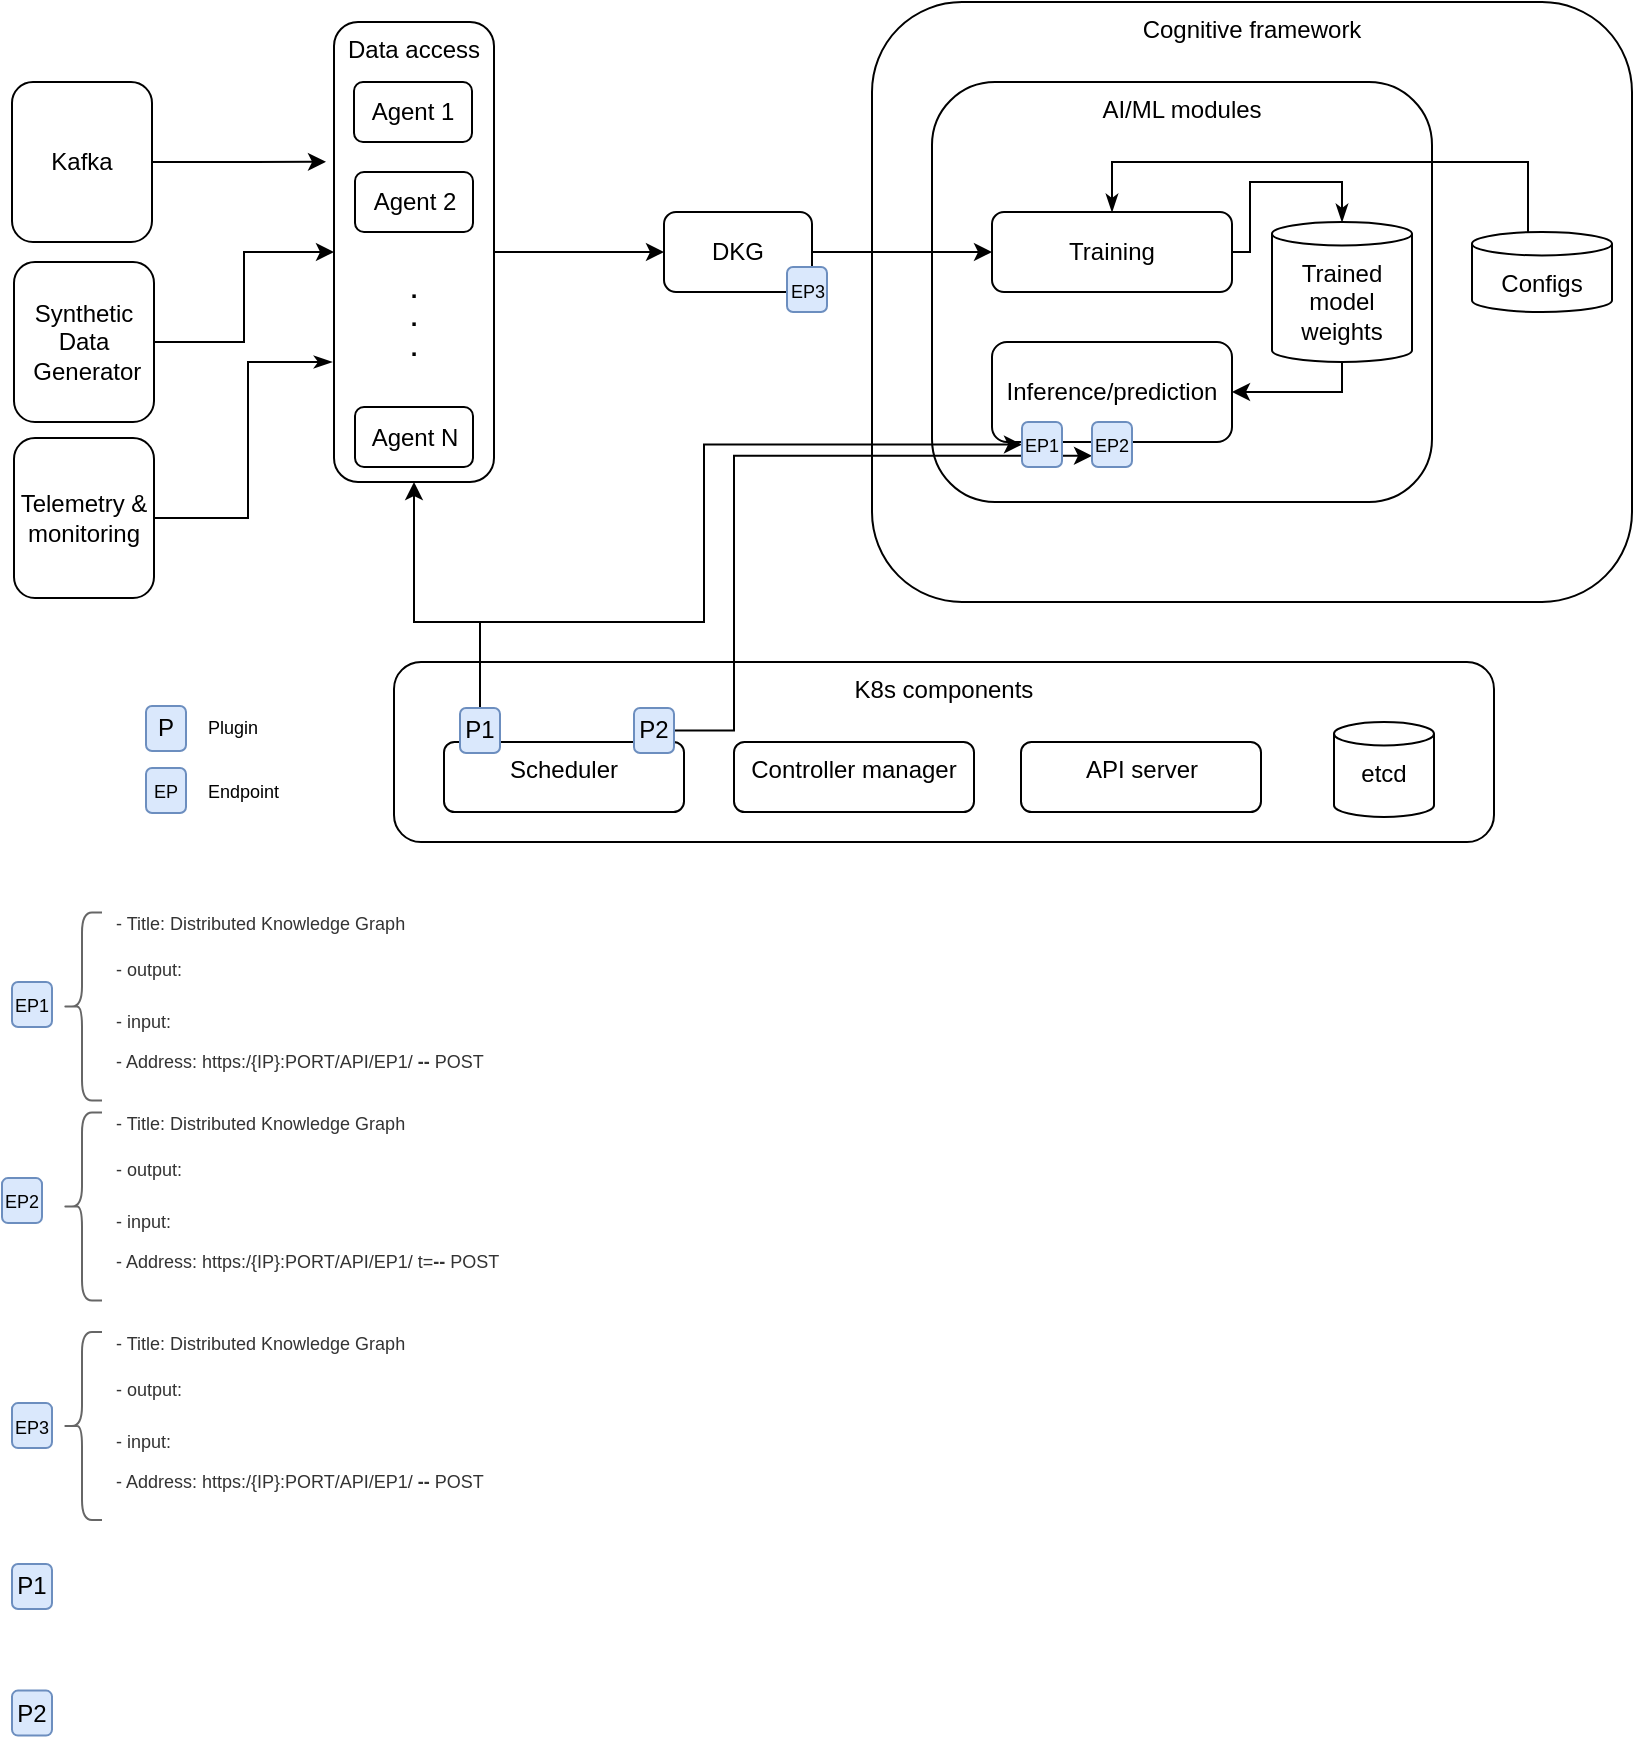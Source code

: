 <mxfile version="23.1.5" type="google">
  <diagram id="cuizssajeMlx3S_E_7xc" name="Page-1">
    <mxGraphModel grid="0" page="0" gridSize="10" guides="1" tooltips="1" connect="1" arrows="1" fold="1" pageScale="1" pageWidth="1169" pageHeight="827" background="none" math="0" shadow="0">
      <root>
        <mxCell id="0" />
        <mxCell id="1" parent="0" />
        <mxCell id="_Z--4nQu98meGDscrICM-1" value="Cognitive framework" style="rounded=1;whiteSpace=wrap;html=1;verticalAlign=top;fillColor=default;strokeColor=default;fontColor=default;" vertex="1" parent="1">
          <mxGeometry x="660" y="650" width="380" height="300" as="geometry" />
        </mxCell>
        <mxCell id="_Z--4nQu98meGDscrICM-2" value="AI/ML modules" style="rounded=1;whiteSpace=wrap;html=1;verticalAlign=top;fillColor=default;strokeColor=default;fontColor=default;" vertex="1" parent="1">
          <mxGeometry x="690" y="690" width="250" height="210" as="geometry" />
        </mxCell>
        <mxCell id="_Z--4nQu98meGDscrICM-3" style="edgeStyle=orthogonalEdgeStyle;rounded=0;orthogonalLoop=1;jettySize=auto;html=1;exitX=0.5;exitY=1;exitDx=0;exitDy=0;" edge="1" parent="1">
          <mxGeometry relative="1" as="geometry">
            <mxPoint x="785" y="835" as="sourcePoint" />
            <mxPoint x="785" y="835" as="targetPoint" />
          </mxGeometry>
        </mxCell>
        <mxCell id="_Z--4nQu98meGDscrICM-4" style="edgeStyle=orthogonalEdgeStyle;rounded=0;orthogonalLoop=1;jettySize=auto;html=1;entryX=1;entryY=0.5;entryDx=0;entryDy=0;" edge="1" parent="1" source="_Z--4nQu98meGDscrICM-5" target="_Z--4nQu98meGDscrICM-18">
          <mxGeometry relative="1" as="geometry">
            <Array as="points">
              <mxPoint x="895" y="845" />
            </Array>
          </mxGeometry>
        </mxCell>
        <mxCell id="_Z--4nQu98meGDscrICM-5" value="Trained&lt;br&gt;model&lt;br&gt;weights" style="shape=cylinder3;whiteSpace=wrap;html=1;boundedLbl=1;backgroundOutline=1;size=5.857;align=center;verticalAlign=top;" vertex="1" parent="1">
          <mxGeometry x="860" y="760" width="70" height="70" as="geometry" />
        </mxCell>
        <mxCell id="_Z--4nQu98meGDscrICM-6" style="edgeStyle=orthogonalEdgeStyle;rounded=0;orthogonalLoop=1;jettySize=auto;html=1;entryX=0.5;entryY=0;entryDx=0;entryDy=0;labelBackgroundColor=default;fontColor=default;startArrow=none;startFill=0;endArrow=classicThin;endFill=1;strokeColor=default;" edge="1" parent="1" source="_Z--4nQu98meGDscrICM-7" target="_Z--4nQu98meGDscrICM-17">
          <mxGeometry relative="1" as="geometry">
            <Array as="points">
              <mxPoint x="988" y="730" />
              <mxPoint x="780" y="730" />
            </Array>
          </mxGeometry>
        </mxCell>
        <mxCell id="_Z--4nQu98meGDscrICM-7" value="Configs" style="shape=cylinder3;whiteSpace=wrap;html=1;boundedLbl=1;backgroundOutline=1;size=5.857;align=center;verticalAlign=top;fillColor=default;strokeColor=default;fontColor=default;" vertex="1" parent="1">
          <mxGeometry x="960" y="765" width="70" height="40" as="geometry" />
        </mxCell>
        <mxCell id="_Z--4nQu98meGDscrICM-8" value="K8s components" style="rounded=1;whiteSpace=wrap;html=1;align=center;verticalAlign=top;" vertex="1" parent="1">
          <mxGeometry x="421" y="980" width="550" height="90" as="geometry" />
        </mxCell>
        <mxCell id="_Z--4nQu98meGDscrICM-9" value="Scheduler" style="rounded=1;whiteSpace=wrap;html=1;align=center;verticalAlign=top;" vertex="1" parent="1">
          <mxGeometry x="446" y="1020" width="120" height="35" as="geometry" />
        </mxCell>
        <mxCell id="_Z--4nQu98meGDscrICM-10" value="Controller manager" style="rounded=1;whiteSpace=wrap;html=1;align=center;verticalAlign=top;" vertex="1" parent="1">
          <mxGeometry x="591" y="1020" width="120" height="35" as="geometry" />
        </mxCell>
        <mxCell id="_Z--4nQu98meGDscrICM-11" value="API server" style="rounded=1;whiteSpace=wrap;html=1;align=center;verticalAlign=top;" vertex="1" parent="1">
          <mxGeometry x="734.5" y="1020" width="120" height="35" as="geometry" />
        </mxCell>
        <mxCell id="_Z--4nQu98meGDscrICM-12" value="etcd" style="shape=cylinder3;whiteSpace=wrap;html=1;boundedLbl=1;backgroundOutline=1;size=5.857;align=center;verticalAlign=top;" vertex="1" parent="1">
          <mxGeometry x="891" y="1010" width="50" height="47.5" as="geometry" />
        </mxCell>
        <mxCell id="_Z--4nQu98meGDscrICM-13" value="" style="edgeStyle=orthogonalEdgeStyle;rounded=0;orthogonalLoop=1;jettySize=auto;html=1;fontSize=9;entryX=-0.05;entryY=0.304;entryDx=0;entryDy=0;entryPerimeter=0;" edge="1" parent="1" source="_Z--4nQu98meGDscrICM-15" target="_Z--4nQu98meGDscrICM-19">
          <mxGeometry relative="1" as="geometry" />
        </mxCell>
        <mxCell id="_Z--4nQu98meGDscrICM-14" value="" style="edgeStyle=orthogonalEdgeStyle;rounded=0;orthogonalLoop=1;jettySize=auto;html=1;startArrow=classicThin;startFill=1;endArrow=none;endFill=0;" edge="1" parent="1" target="_Z--4nQu98meGDscrICM-31">
          <mxGeometry relative="1" as="geometry">
            <mxPoint x="390" y="830" as="sourcePoint" />
            <Array as="points">
              <mxPoint x="348" y="830" />
              <mxPoint x="348" y="908" />
            </Array>
          </mxGeometry>
        </mxCell>
        <mxCell id="_Z--4nQu98meGDscrICM-15" value="Kafka" style="rounded=1;whiteSpace=wrap;html=1;align=center;verticalAlign=middle;horizontal=1;" vertex="1" parent="1">
          <mxGeometry x="230" y="690" width="70" height="80" as="geometry" />
        </mxCell>
        <mxCell id="_Z--4nQu98meGDscrICM-16" style="edgeStyle=orthogonalEdgeStyle;rounded=0;orthogonalLoop=1;jettySize=auto;html=1;labelBackgroundColor=default;fontColor=default;startArrow=none;startFill=0;endArrow=classicThin;endFill=1;strokeColor=default;entryX=0.5;entryY=0;entryDx=0;entryDy=0;entryPerimeter=0;" edge="1" parent="1" source="_Z--4nQu98meGDscrICM-17" target="_Z--4nQu98meGDscrICM-5">
          <mxGeometry relative="1" as="geometry">
            <Array as="points">
              <mxPoint x="849" y="775" />
              <mxPoint x="849" y="740" />
              <mxPoint x="895" y="740" />
            </Array>
          </mxGeometry>
        </mxCell>
        <mxCell id="_Z--4nQu98meGDscrICM-17" value="Training" style="rounded=1;whiteSpace=wrap;html=1;strokeColor=#000000;fillColor=none;align=center;verticalAlign=middle;" vertex="1" parent="1">
          <mxGeometry x="720" y="755" width="120" height="40" as="geometry" />
        </mxCell>
        <mxCell id="_Z--4nQu98meGDscrICM-18" value="Inference/prediction" style="rounded=1;whiteSpace=wrap;html=1;fontColor=default;strokeColor=default;fillColor=default;align=center;verticalAlign=middle;" vertex="1" parent="1">
          <mxGeometry x="720" y="820" width="120" height="50" as="geometry" />
        </mxCell>
        <mxCell id="ufqtZpouscinYUaXss-J-1" style="edgeStyle=orthogonalEdgeStyle;rounded=0;orthogonalLoop=1;jettySize=auto;html=1;entryX=0;entryY=0.5;entryDx=0;entryDy=0;" edge="1" parent="1" source="_Z--4nQu98meGDscrICM-19" target="Z0Bv__up11zcLfyj-zAm-14">
          <mxGeometry relative="1" as="geometry" />
        </mxCell>
        <mxCell id="_Z--4nQu98meGDscrICM-19" value="Data access" style="rounded=1;whiteSpace=wrap;html=1;fontColor=default;strokeColor=default;fillColor=default;align=center;verticalAlign=top;" vertex="1" parent="1">
          <mxGeometry x="391" y="660" width="80" height="230" as="geometry" />
        </mxCell>
        <mxCell id="_Z--4nQu98meGDscrICM-21" style="edgeStyle=orthogonalEdgeStyle;rounded=0;orthogonalLoop=1;jettySize=auto;html=1;fontSize=9;" edge="1" parent="1" source="_Z--4nQu98meGDscrICM-22" target="_Z--4nQu98meGDscrICM-25">
          <mxGeometry relative="1" as="geometry">
            <Array as="points">
              <mxPoint x="464" y="960" />
              <mxPoint x="576" y="960" />
            </Array>
          </mxGeometry>
        </mxCell>
        <mxCell id="_Z--4nQu98meGDscrICM-22" value="P1" style="rounded=1;whiteSpace=wrap;html=1;fillColor=#dae8fc;strokeColor=#6c8ebf;" vertex="1" parent="1">
          <mxGeometry x="454" y="1003" width="20" height="22.5" as="geometry" />
        </mxCell>
        <mxCell id="_Z--4nQu98meGDscrICM-23" style="edgeStyle=orthogonalEdgeStyle;rounded=0;orthogonalLoop=1;jettySize=auto;html=1;entryX=0;entryY=0.75;entryDx=0;entryDy=0;fontSize=9;" edge="1" parent="1" source="_Z--4nQu98meGDscrICM-24" target="_Z--4nQu98meGDscrICM-26">
          <mxGeometry relative="1" as="geometry">
            <Array as="points">
              <mxPoint x="591" y="1014" />
              <mxPoint x="591" y="877" />
            </Array>
          </mxGeometry>
        </mxCell>
        <mxCell id="_Z--4nQu98meGDscrICM-24" value="P2" style="rounded=1;whiteSpace=wrap;html=1;fillColor=#dae8fc;strokeColor=#6c8ebf;" vertex="1" parent="1">
          <mxGeometry x="541" y="1003" width="20" height="22.5" as="geometry" />
        </mxCell>
        <mxCell id="_Z--4nQu98meGDscrICM-25" value="&lt;font style=&quot;font-size: 9px&quot;&gt;EP1&lt;/font&gt;" style="rounded=1;whiteSpace=wrap;html=1;fillColor=#dae8fc;strokeColor=#6c8ebf;" vertex="1" parent="1">
          <mxGeometry x="735" y="860" width="20" height="22.5" as="geometry" />
        </mxCell>
        <mxCell id="_Z--4nQu98meGDscrICM-26" value="&lt;font style=&quot;font-size: 9px&quot;&gt;EP2&lt;/font&gt;" style="rounded=1;whiteSpace=wrap;html=1;fillColor=#dae8fc;strokeColor=#6c8ebf;" vertex="1" parent="1">
          <mxGeometry x="770" y="860" width="20" height="22.5" as="geometry" />
        </mxCell>
        <mxCell id="_Z--4nQu98meGDscrICM-27" value="P" style="rounded=1;whiteSpace=wrap;html=1;fillColor=#dae8fc;strokeColor=#6c8ebf;" vertex="1" parent="1">
          <mxGeometry x="297" y="1002" width="20" height="22.5" as="geometry" />
        </mxCell>
        <mxCell id="_Z--4nQu98meGDscrICM-28" value="&lt;font style=&quot;font-size: 9px&quot;&gt;EP&lt;/font&gt;" style="rounded=1;whiteSpace=wrap;html=1;fillColor=#dae8fc;strokeColor=#6c8ebf;" vertex="1" parent="1">
          <mxGeometry x="297" y="1033" width="20" height="22.5" as="geometry" />
        </mxCell>
        <mxCell id="_Z--4nQu98meGDscrICM-29" value="Plugin" style="text;html=1;strokeColor=none;fillColor=none;align=left;verticalAlign=middle;whiteSpace=wrap;rounded=0;dashed=1;fontSize=9;" vertex="1" parent="1">
          <mxGeometry x="326" y="1002.88" width="50" height="20.75" as="geometry" />
        </mxCell>
        <mxCell id="_Z--4nQu98meGDscrICM-30" value="Endpoint" style="text;html=1;strokeColor=none;fillColor=none;align=left;verticalAlign=middle;whiteSpace=wrap;rounded=0;dashed=1;fontSize=9;" vertex="1" parent="1">
          <mxGeometry x="326" y="1034.75" width="50" height="20.75" as="geometry" />
        </mxCell>
        <mxCell id="_Z--4nQu98meGDscrICM-31" value="Telemetry &amp;amp; monitoring" style="rounded=1;whiteSpace=wrap;html=1;align=center;verticalAlign=middle;horizontal=1;" vertex="1" parent="1">
          <mxGeometry x="231" y="868" width="70" height="80" as="geometry" />
        </mxCell>
        <mxCell id="_Z--4nQu98meGDscrICM-32" value="Agent 1" style="rounded=1;whiteSpace=wrap;html=1;" vertex="1" parent="1">
          <mxGeometry x="401" y="690" width="59" height="30" as="geometry" />
        </mxCell>
        <mxCell id="_Z--4nQu98meGDscrICM-33" value="Agent 2" style="rounded=1;whiteSpace=wrap;html=1;" vertex="1" parent="1">
          <mxGeometry x="401.5" y="735" width="59" height="30" as="geometry" />
        </mxCell>
        <mxCell id="_Z--4nQu98meGDscrICM-34" value="Agent N" style="rounded=1;whiteSpace=wrap;html=1;" vertex="1" parent="1">
          <mxGeometry x="401.5" y="852.5" width="59" height="30" as="geometry" />
        </mxCell>
        <mxCell id="_Z--4nQu98meGDscrICM-35" value="&lt;b&gt;.&lt;br&gt;.&lt;br&gt;.&lt;/b&gt;" style="text;html=1;strokeColor=none;fillColor=none;align=center;verticalAlign=middle;whiteSpace=wrap;rounded=0;" vertex="1" parent="1">
          <mxGeometry x="401" y="788" width="60" height="40" as="geometry" />
        </mxCell>
        <mxCell id="_Z--4nQu98meGDscrICM-36" value="" style="endArrow=classic;html=1;rounded=0;entryX=0.5;entryY=1;entryDx=0;entryDy=0;" edge="1" parent="1" target="_Z--4nQu98meGDscrICM-19">
          <mxGeometry width="50" height="50" relative="1" as="geometry">
            <mxPoint x="470" y="960" as="sourcePoint" />
            <mxPoint x="610" y="810" as="targetPoint" />
            <Array as="points">
              <mxPoint x="480" y="960" />
              <mxPoint x="431" y="960" />
            </Array>
          </mxGeometry>
        </mxCell>
        <mxCell id="_Z--4nQu98meGDscrICM-37" style="edgeStyle=orthogonalEdgeStyle;rounded=0;orthogonalLoop=1;jettySize=auto;html=1;exitX=0.5;exitY=1;exitDx=0;exitDy=0;" edge="1" parent="1" source="_Z--4nQu98meGDscrICM-15" target="_Z--4nQu98meGDscrICM-15">
          <mxGeometry relative="1" as="geometry" />
        </mxCell>
        <mxCell id="_Z--4nQu98meGDscrICM-41" value="&lt;font style=&quot;font-size: 9px&quot;&gt;EP1&lt;/font&gt;" style="rounded=1;whiteSpace=wrap;html=1;fillColor=#dae8fc;strokeColor=#6c8ebf;" vertex="1" parent="1">
          <mxGeometry x="230" y="1140" width="20" height="22.5" as="geometry" />
        </mxCell>
        <mxCell id="_Z--4nQu98meGDscrICM-42" value="&lt;font style=&quot;font-size: 9px&quot;&gt;EP2&lt;/font&gt;" style="rounded=1;whiteSpace=wrap;html=1;fillColor=#dae8fc;strokeColor=#6c8ebf;" vertex="1" parent="1">
          <mxGeometry x="225" y="1238.06" width="20" height="22.5" as="geometry" />
        </mxCell>
        <mxCell id="_Z--4nQu98meGDscrICM-43" value="&lt;font style=&quot;font-size: 9px&quot;&gt;EP3&lt;/font&gt;" style="rounded=1;whiteSpace=wrap;html=1;fillColor=#dae8fc;strokeColor=#6c8ebf;" vertex="1" parent="1">
          <mxGeometry x="230" y="1350.56" width="20" height="22.5" as="geometry" />
        </mxCell>
        <mxCell id="_Z--4nQu98meGDscrICM-44" value="P1" style="rounded=1;whiteSpace=wrap;html=1;fillColor=#dae8fc;strokeColor=#6c8ebf;" vertex="1" parent="1">
          <mxGeometry x="230" y="1431" width="20" height="22.5" as="geometry" />
        </mxCell>
        <mxCell id="_Z--4nQu98meGDscrICM-45" value="P2" style="rounded=1;whiteSpace=wrap;html=1;fillColor=#dae8fc;strokeColor=#6c8ebf;" vertex="1" parent="1">
          <mxGeometry x="230" y="1494.31" width="20" height="22.5" as="geometry" />
        </mxCell>
        <mxCell id="_Z--4nQu98meGDscrICM-50" value="" style="shape=curlyBracket;whiteSpace=wrap;html=1;rounded=1;labelPosition=left;verticalLabelPosition=middle;align=right;verticalAlign=middle;fillColor=#f5f5f5;fontColor=#CCCCCC;strokeColor=#666666;" vertex="1" parent="1">
          <mxGeometry x="255" y="1315" width="20" height="94" as="geometry" />
        </mxCell>
        <mxCell id="Z0Bv__up11zcLfyj-zAm-3" value="- Title: Distributed Knowledge Graph" style="text;html=1;align=left;verticalAlign=middle;resizable=0;points=[];autosize=1;strokeColor=none;fillColor=none;fontColor=#333333;fontFamily=Helvetica;fontSize=9;" vertex="1" parent="1">
          <mxGeometry x="280" y="1309" width="163" height="23" as="geometry" />
        </mxCell>
        <mxCell id="Z0Bv__up11zcLfyj-zAm-5" value="- output:" style="text;html=1;align=left;verticalAlign=middle;resizable=0;points=[];autosize=1;strokeColor=none;fillColor=none;fontColor=#333333;fontFamily=Helvetica;fontSize=9;" vertex="1" parent="1">
          <mxGeometry x="280" y="1332" width="51" height="23" as="geometry" />
        </mxCell>
        <mxCell id="Z0Bv__up11zcLfyj-zAm-11" style="edgeStyle=orthogonalEdgeStyle;rounded=0;orthogonalLoop=1;jettySize=auto;html=1;" edge="1" parent="1" source="Z0Bv__up11zcLfyj-zAm-10" target="_Z--4nQu98meGDscrICM-19">
          <mxGeometry relative="1" as="geometry" />
        </mxCell>
        <mxCell id="Z0Bv__up11zcLfyj-zAm-10" value="Synthetic Data&lt;br style=&quot;border-color: var(--border-color);&quot;&gt;&amp;nbsp;Generator" style="rounded=1;whiteSpace=wrap;html=1;align=center;verticalAlign=middle;horizontal=1;fillColor=none;strokeColor=#000000;" vertex="1" parent="1">
          <mxGeometry x="231" y="780" width="70" height="80" as="geometry" />
        </mxCell>
        <mxCell id="GNI4HnxP-GjFYhkB3JIt-2" style="edgeStyle=orthogonalEdgeStyle;rounded=0;orthogonalLoop=1;jettySize=auto;html=1;entryX=0;entryY=0.5;entryDx=0;entryDy=0;" edge="1" parent="1" source="Z0Bv__up11zcLfyj-zAm-14" target="_Z--4nQu98meGDscrICM-17">
          <mxGeometry relative="1" as="geometry" />
        </mxCell>
        <mxCell id="Z0Bv__up11zcLfyj-zAm-14" value="DKG" style="rounded=1;whiteSpace=wrap;html=1;fillColor=none;strokeColor=#000000;" vertex="1" parent="1">
          <mxGeometry x="556" y="755" width="74" height="40" as="geometry" />
        </mxCell>
        <mxCell id="_Z--4nQu98meGDscrICM-40" value="&lt;font style=&quot;font-size: 9px&quot;&gt;EP3&lt;/font&gt;" style="rounded=1;whiteSpace=wrap;html=1;fillColor=#dae8fc;strokeColor=#6c8ebf;" vertex="1" parent="1">
          <mxGeometry x="617.5" y="782.5" width="20" height="22.5" as="geometry" />
        </mxCell>
        <mxCell id="2ZHgeCCfMa7wla1cTQB2-1" value="- input:&amp;nbsp;" style="text;html=1;align=left;verticalAlign=middle;resizable=0;points=[];autosize=1;strokeColor=none;fillColor=none;fontColor=#333333;fontFamily=Helvetica;fontSize=9;" vertex="1" parent="1">
          <mxGeometry x="280" y="1358" width="48" height="23" as="geometry" />
        </mxCell>
        <mxCell id="2ZHgeCCfMa7wla1cTQB2-2" value="- Address: https:/{IP}:PORT/API/EP1/ &lt;b&gt;--&lt;/b&gt; POST" style="text;html=1;align=left;verticalAlign=middle;resizable=0;points=[];autosize=1;strokeColor=none;fillColor=none;fontColor=#333333;fontFamily=Helvetica;fontSize=9;" vertex="1" parent="1">
          <mxGeometry x="280" y="1378" width="202" height="23" as="geometry" />
        </mxCell>
        <mxCell id="2ZHgeCCfMa7wla1cTQB2-8" value="" style="shape=curlyBracket;whiteSpace=wrap;html=1;rounded=1;labelPosition=left;verticalLabelPosition=middle;align=right;verticalAlign=middle;fillColor=#f5f5f5;fontColor=#CCCCCC;strokeColor=#666666;" vertex="1" parent="1">
          <mxGeometry x="255" y="1205.31" width="20" height="94" as="geometry" />
        </mxCell>
        <mxCell id="2ZHgeCCfMa7wla1cTQB2-9" value="- Title: Distributed Knowledge Graph" style="text;html=1;align=left;verticalAlign=middle;resizable=0;points=[];autosize=1;strokeColor=none;fillColor=none;fontColor=#333333;fontFamily=Helvetica;fontSize=9;" vertex="1" parent="1">
          <mxGeometry x="280" y="1199.31" width="163" height="23" as="geometry" />
        </mxCell>
        <mxCell id="2ZHgeCCfMa7wla1cTQB2-10" value="- output:" style="text;html=1;align=left;verticalAlign=middle;resizable=0;points=[];autosize=1;strokeColor=none;fillColor=none;fontColor=#333333;fontFamily=Helvetica;fontSize=9;" vertex="1" parent="1">
          <mxGeometry x="280" y="1222.31" width="51" height="23" as="geometry" />
        </mxCell>
        <mxCell id="2ZHgeCCfMa7wla1cTQB2-11" value="- input:&amp;nbsp;" style="text;html=1;align=left;verticalAlign=middle;resizable=0;points=[];autosize=1;strokeColor=none;fillColor=none;fontColor=#333333;fontFamily=Helvetica;fontSize=9;" vertex="1" parent="1">
          <mxGeometry x="280" y="1248.31" width="48" height="23" as="geometry" />
        </mxCell>
        <mxCell id="2ZHgeCCfMa7wla1cTQB2-12" value="- Address: https:/{IP}:PORT/API/EP1/ t=&lt;b&gt;--&lt;/b&gt; POST" style="text;html=1;align=left;verticalAlign=middle;resizable=0;points=[];autosize=1;strokeColor=none;fillColor=none;fontColor=#333333;fontFamily=Helvetica;fontSize=9;" vertex="1" parent="1">
          <mxGeometry x="280" y="1268.31" width="210" height="23" as="geometry" />
        </mxCell>
        <mxCell id="2ZHgeCCfMa7wla1cTQB2-13" value="" style="shape=curlyBracket;whiteSpace=wrap;html=1;rounded=1;labelPosition=left;verticalLabelPosition=middle;align=right;verticalAlign=middle;fillColor=#f5f5f5;fontColor=#CCCCCC;strokeColor=#666666;" vertex="1" parent="1">
          <mxGeometry x="255" y="1105.31" width="20" height="94" as="geometry" />
        </mxCell>
        <mxCell id="2ZHgeCCfMa7wla1cTQB2-14" value="- Title: Distributed Knowledge Graph" style="text;html=1;align=left;verticalAlign=middle;resizable=0;points=[];autosize=1;strokeColor=none;fillColor=none;fontColor=#333333;fontFamily=Helvetica;fontSize=9;" vertex="1" parent="1">
          <mxGeometry x="280" y="1099.31" width="163" height="23" as="geometry" />
        </mxCell>
        <mxCell id="2ZHgeCCfMa7wla1cTQB2-15" value="- output:" style="text;html=1;align=left;verticalAlign=middle;resizable=0;points=[];autosize=1;strokeColor=none;fillColor=none;fontColor=#333333;fontFamily=Helvetica;fontSize=9;" vertex="1" parent="1">
          <mxGeometry x="280" y="1122.31" width="51" height="23" as="geometry" />
        </mxCell>
        <mxCell id="2ZHgeCCfMa7wla1cTQB2-16" value="- input:&amp;nbsp;" style="text;html=1;align=left;verticalAlign=middle;resizable=0;points=[];autosize=1;strokeColor=none;fillColor=none;fontColor=#333333;fontFamily=Helvetica;fontSize=9;" vertex="1" parent="1">
          <mxGeometry x="280" y="1148.31" width="48" height="23" as="geometry" />
        </mxCell>
        <mxCell id="2ZHgeCCfMa7wla1cTQB2-17" value="- Address: https:/{IP}:PORT/API/EP1/ &lt;b&gt;--&lt;/b&gt; POST" style="text;html=1;align=left;verticalAlign=middle;resizable=0;points=[];autosize=1;strokeColor=none;fillColor=none;fontColor=#333333;fontFamily=Helvetica;fontSize=9;" vertex="1" parent="1">
          <mxGeometry x="280" y="1168.31" width="202" height="23" as="geometry" />
        </mxCell>
      </root>
    </mxGraphModel>
  </diagram>
</mxfile>
